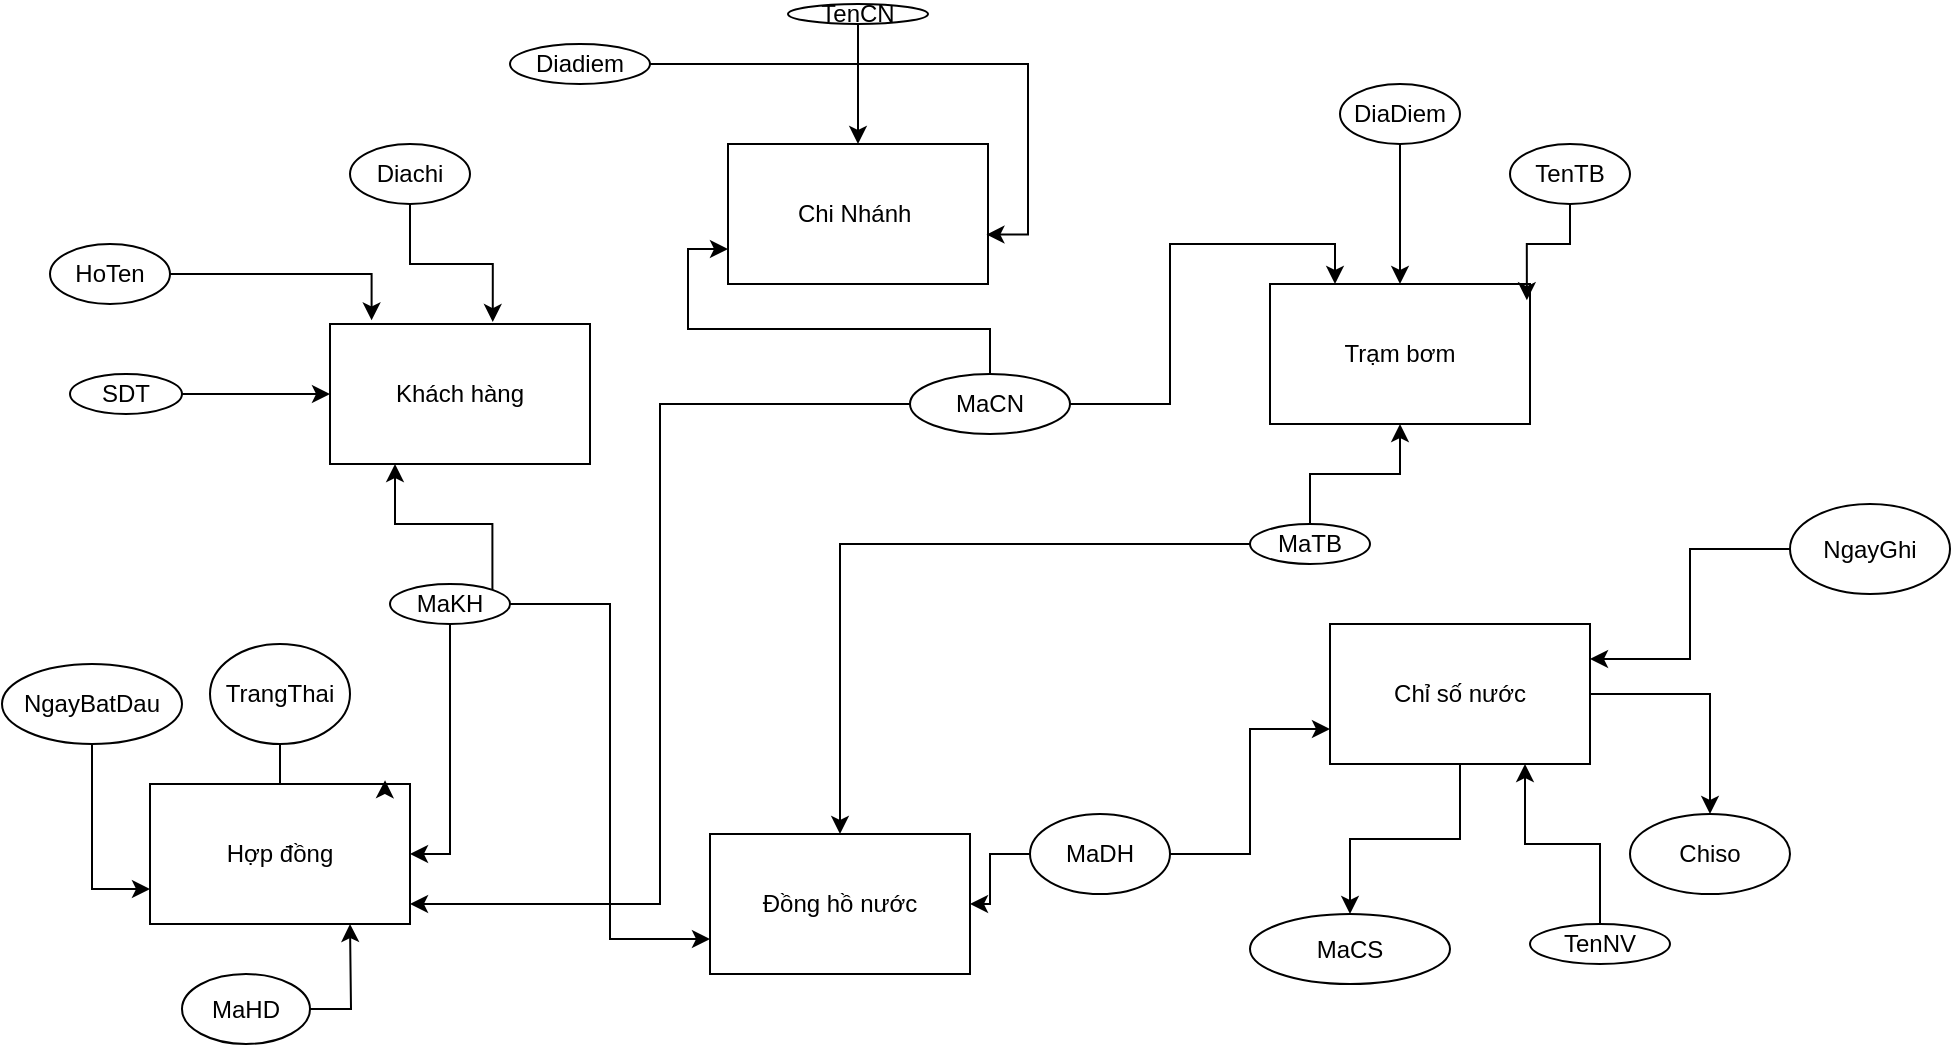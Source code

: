 <mxfile version="26.1.3">
  <diagram name="Trang-1" id="sQtLaRZ-hlFf7uDBGq4C">
    <mxGraphModel dx="1932" dy="586" grid="1" gridSize="10" guides="1" tooltips="1" connect="1" arrows="1" fold="1" page="1" pageScale="1" pageWidth="827" pageHeight="1169" math="0" shadow="0">
      <root>
        <mxCell id="0" />
        <mxCell id="1" parent="0" />
        <mxCell id="td6Gd3uya_Stm7AISQP8-2" value="Chi Nhánh&amp;nbsp;" style="rounded=0;whiteSpace=wrap;html=1;" vertex="1" parent="1">
          <mxGeometry x="349" y="170" width="130" height="70" as="geometry" />
        </mxCell>
        <mxCell id="td6Gd3uya_Stm7AISQP8-3" value="Trạm bơm" style="rounded=0;whiteSpace=wrap;html=1;" vertex="1" parent="1">
          <mxGeometry x="620" y="240" width="130" height="70" as="geometry" />
        </mxCell>
        <mxCell id="td6Gd3uya_Stm7AISQP8-4" value="Khách hàng" style="rounded=0;whiteSpace=wrap;html=1;" vertex="1" parent="1">
          <mxGeometry x="150" y="260" width="130" height="70" as="geometry" />
        </mxCell>
        <mxCell id="td6Gd3uya_Stm7AISQP8-5" value="Đồng hồ nước" style="rounded=0;whiteSpace=wrap;html=1;" vertex="1" parent="1">
          <mxGeometry x="340" y="515" width="130" height="70" as="geometry" />
        </mxCell>
        <mxCell id="td6Gd3uya_Stm7AISQP8-6" value="Hợp đồng" style="rounded=0;whiteSpace=wrap;html=1;" vertex="1" parent="1">
          <mxGeometry x="60" y="490" width="130" height="70" as="geometry" />
        </mxCell>
        <mxCell id="td6Gd3uya_Stm7AISQP8-49" value="" style="edgeStyle=orthogonalEdgeStyle;rounded=0;orthogonalLoop=1;jettySize=auto;html=1;" edge="1" parent="1" source="td6Gd3uya_Stm7AISQP8-7" target="td6Gd3uya_Stm7AISQP8-48">
          <mxGeometry relative="1" as="geometry" />
        </mxCell>
        <mxCell id="td6Gd3uya_Stm7AISQP8-52" style="edgeStyle=orthogonalEdgeStyle;rounded=0;orthogonalLoop=1;jettySize=auto;html=1;" edge="1" parent="1" source="td6Gd3uya_Stm7AISQP8-7" target="td6Gd3uya_Stm7AISQP8-53">
          <mxGeometry relative="1" as="geometry">
            <mxPoint x="800" y="520" as="targetPoint" />
          </mxGeometry>
        </mxCell>
        <mxCell id="td6Gd3uya_Stm7AISQP8-7" value="Chỉ số nước" style="rounded=0;whiteSpace=wrap;html=1;" vertex="1" parent="1">
          <mxGeometry x="650" y="410" width="130" height="70" as="geometry" />
        </mxCell>
        <mxCell id="td6Gd3uya_Stm7AISQP8-13" style="edgeStyle=orthogonalEdgeStyle;rounded=0;orthogonalLoop=1;jettySize=auto;html=1;entryX=0;entryY=0.75;entryDx=0;entryDy=0;" edge="1" parent="1" source="td6Gd3uya_Stm7AISQP8-10" target="td6Gd3uya_Stm7AISQP8-2">
          <mxGeometry relative="1" as="geometry" />
        </mxCell>
        <mxCell id="td6Gd3uya_Stm7AISQP8-58" style="edgeStyle=orthogonalEdgeStyle;rounded=0;orthogonalLoop=1;jettySize=auto;html=1;entryX=0.25;entryY=0;entryDx=0;entryDy=0;" edge="1" parent="1" source="td6Gd3uya_Stm7AISQP8-10" target="td6Gd3uya_Stm7AISQP8-3">
          <mxGeometry relative="1" as="geometry" />
        </mxCell>
        <mxCell id="td6Gd3uya_Stm7AISQP8-10" value="MaCN" style="ellipse;whiteSpace=wrap;html=1;" vertex="1" parent="1">
          <mxGeometry x="440" y="285" width="80" height="30" as="geometry" />
        </mxCell>
        <mxCell id="td6Gd3uya_Stm7AISQP8-14" style="edgeStyle=orthogonalEdgeStyle;rounded=0;orthogonalLoop=1;jettySize=auto;html=1;entryX=0.5;entryY=0;entryDx=0;entryDy=0;" edge="1" parent="1" source="td6Gd3uya_Stm7AISQP8-11" target="td6Gd3uya_Stm7AISQP8-2">
          <mxGeometry relative="1" as="geometry" />
        </mxCell>
        <mxCell id="td6Gd3uya_Stm7AISQP8-11" value="TenCN" style="ellipse;whiteSpace=wrap;html=1;" vertex="1" parent="1">
          <mxGeometry x="379" y="100" width="70" height="10" as="geometry" />
        </mxCell>
        <mxCell id="td6Gd3uya_Stm7AISQP8-12" value="Diadiem" style="ellipse;whiteSpace=wrap;html=1;" vertex="1" parent="1">
          <mxGeometry x="240" y="120" width="70" height="20" as="geometry" />
        </mxCell>
        <mxCell id="td6Gd3uya_Stm7AISQP8-15" style="edgeStyle=orthogonalEdgeStyle;rounded=0;orthogonalLoop=1;jettySize=auto;html=1;entryX=0.994;entryY=0.647;entryDx=0;entryDy=0;entryPerimeter=0;" edge="1" parent="1" source="td6Gd3uya_Stm7AISQP8-12" target="td6Gd3uya_Stm7AISQP8-2">
          <mxGeometry relative="1" as="geometry" />
        </mxCell>
        <mxCell id="td6Gd3uya_Stm7AISQP8-28" style="edgeStyle=orthogonalEdgeStyle;rounded=0;orthogonalLoop=1;jettySize=auto;html=1;" edge="1" parent="1" source="td6Gd3uya_Stm7AISQP8-16" target="td6Gd3uya_Stm7AISQP8-3">
          <mxGeometry relative="1" as="geometry" />
        </mxCell>
        <mxCell id="td6Gd3uya_Stm7AISQP8-62" style="edgeStyle=orthogonalEdgeStyle;rounded=0;orthogonalLoop=1;jettySize=auto;html=1;" edge="1" parent="1" source="td6Gd3uya_Stm7AISQP8-16" target="td6Gd3uya_Stm7AISQP8-5">
          <mxGeometry relative="1" as="geometry" />
        </mxCell>
        <mxCell id="td6Gd3uya_Stm7AISQP8-16" value="MaTB" style="ellipse;whiteSpace=wrap;html=1;" vertex="1" parent="1">
          <mxGeometry x="610" y="360" width="60" height="20" as="geometry" />
        </mxCell>
        <mxCell id="td6Gd3uya_Stm7AISQP8-17" value="TenTB" style="ellipse;whiteSpace=wrap;html=1;" vertex="1" parent="1">
          <mxGeometry x="740" y="170" width="60" height="30" as="geometry" />
        </mxCell>
        <mxCell id="td6Gd3uya_Stm7AISQP8-26" style="edgeStyle=orthogonalEdgeStyle;rounded=0;orthogonalLoop=1;jettySize=auto;html=1;entryX=0.5;entryY=0;entryDx=0;entryDy=0;" edge="1" parent="1" source="td6Gd3uya_Stm7AISQP8-18" target="td6Gd3uya_Stm7AISQP8-3">
          <mxGeometry relative="1" as="geometry" />
        </mxCell>
        <mxCell id="td6Gd3uya_Stm7AISQP8-18" value="DiaDiem" style="ellipse;whiteSpace=wrap;html=1;" vertex="1" parent="1">
          <mxGeometry x="655" y="140" width="60" height="30" as="geometry" />
        </mxCell>
        <mxCell id="td6Gd3uya_Stm7AISQP8-24" value="HoTen" style="ellipse;whiteSpace=wrap;html=1;" vertex="1" parent="1">
          <mxGeometry x="10" y="220" width="60" height="30" as="geometry" />
        </mxCell>
        <mxCell id="td6Gd3uya_Stm7AISQP8-31" style="edgeStyle=orthogonalEdgeStyle;rounded=0;orthogonalLoop=1;jettySize=auto;html=1;exitX=1;exitY=1;exitDx=0;exitDy=0;entryX=0.25;entryY=1;entryDx=0;entryDy=0;" edge="1" parent="1" source="td6Gd3uya_Stm7AISQP8-25" target="td6Gd3uya_Stm7AISQP8-4">
          <mxGeometry relative="1" as="geometry" />
        </mxCell>
        <mxCell id="td6Gd3uya_Stm7AISQP8-59" style="edgeStyle=orthogonalEdgeStyle;rounded=0;orthogonalLoop=1;jettySize=auto;html=1;entryX=0;entryY=0.75;entryDx=0;entryDy=0;" edge="1" parent="1" source="td6Gd3uya_Stm7AISQP8-25" target="td6Gd3uya_Stm7AISQP8-5">
          <mxGeometry relative="1" as="geometry" />
        </mxCell>
        <mxCell id="td6Gd3uya_Stm7AISQP8-63" style="edgeStyle=orthogonalEdgeStyle;rounded=0;orthogonalLoop=1;jettySize=auto;html=1;entryX=1;entryY=0.5;entryDx=0;entryDy=0;" edge="1" parent="1" source="td6Gd3uya_Stm7AISQP8-25" target="td6Gd3uya_Stm7AISQP8-6">
          <mxGeometry relative="1" as="geometry" />
        </mxCell>
        <mxCell id="td6Gd3uya_Stm7AISQP8-25" value="MaKH" style="ellipse;whiteSpace=wrap;html=1;" vertex="1" parent="1">
          <mxGeometry x="180" y="390" width="60" height="20" as="geometry" />
        </mxCell>
        <mxCell id="td6Gd3uya_Stm7AISQP8-27" style="edgeStyle=orthogonalEdgeStyle;rounded=0;orthogonalLoop=1;jettySize=auto;html=1;entryX=0.988;entryY=0.116;entryDx=0;entryDy=0;entryPerimeter=0;" edge="1" parent="1" source="td6Gd3uya_Stm7AISQP8-17" target="td6Gd3uya_Stm7AISQP8-3">
          <mxGeometry relative="1" as="geometry" />
        </mxCell>
        <mxCell id="td6Gd3uya_Stm7AISQP8-32" style="edgeStyle=orthogonalEdgeStyle;rounded=0;orthogonalLoop=1;jettySize=auto;html=1;entryX=0.16;entryY=-0.026;entryDx=0;entryDy=0;entryPerimeter=0;" edge="1" parent="1" source="td6Gd3uya_Stm7AISQP8-24" target="td6Gd3uya_Stm7AISQP8-4">
          <mxGeometry relative="1" as="geometry" />
        </mxCell>
        <mxCell id="td6Gd3uya_Stm7AISQP8-33" value="Diachi" style="ellipse;whiteSpace=wrap;html=1;" vertex="1" parent="1">
          <mxGeometry x="160" y="170" width="60" height="30" as="geometry" />
        </mxCell>
        <mxCell id="td6Gd3uya_Stm7AISQP8-34" style="edgeStyle=orthogonalEdgeStyle;rounded=0;orthogonalLoop=1;jettySize=auto;html=1;entryX=0.626;entryY=-0.014;entryDx=0;entryDy=0;entryPerimeter=0;" edge="1" parent="1" source="td6Gd3uya_Stm7AISQP8-33" target="td6Gd3uya_Stm7AISQP8-4">
          <mxGeometry relative="1" as="geometry" />
        </mxCell>
        <mxCell id="td6Gd3uya_Stm7AISQP8-38" style="edgeStyle=orthogonalEdgeStyle;rounded=0;orthogonalLoop=1;jettySize=auto;html=1;entryX=0;entryY=0.5;entryDx=0;entryDy=0;" edge="1" parent="1" source="td6Gd3uya_Stm7AISQP8-35" target="td6Gd3uya_Stm7AISQP8-4">
          <mxGeometry relative="1" as="geometry" />
        </mxCell>
        <mxCell id="td6Gd3uya_Stm7AISQP8-35" value="SDT" style="ellipse;whiteSpace=wrap;html=1;" vertex="1" parent="1">
          <mxGeometry x="20" y="285" width="56" height="20" as="geometry" />
        </mxCell>
        <mxCell id="td6Gd3uya_Stm7AISQP8-37" style="edgeStyle=orthogonalEdgeStyle;rounded=0;orthogonalLoop=1;jettySize=auto;html=1;exitX=0.5;exitY=1;exitDx=0;exitDy=0;" edge="1" parent="1" source="td6Gd3uya_Stm7AISQP8-35" target="td6Gd3uya_Stm7AISQP8-35">
          <mxGeometry relative="1" as="geometry" />
        </mxCell>
        <mxCell id="td6Gd3uya_Stm7AISQP8-40" value="" style="edgeStyle=orthogonalEdgeStyle;rounded=0;orthogonalLoop=1;jettySize=auto;html=1;" edge="1" parent="1" source="td6Gd3uya_Stm7AISQP8-39" target="td6Gd3uya_Stm7AISQP8-5">
          <mxGeometry relative="1" as="geometry" />
        </mxCell>
        <mxCell id="td6Gd3uya_Stm7AISQP8-57" style="edgeStyle=orthogonalEdgeStyle;rounded=0;orthogonalLoop=1;jettySize=auto;html=1;entryX=0;entryY=0.75;entryDx=0;entryDy=0;" edge="1" parent="1" source="td6Gd3uya_Stm7AISQP8-39" target="td6Gd3uya_Stm7AISQP8-7">
          <mxGeometry relative="1" as="geometry" />
        </mxCell>
        <mxCell id="td6Gd3uya_Stm7AISQP8-39" value="MaDH" style="ellipse;whiteSpace=wrap;html=1;" vertex="1" parent="1">
          <mxGeometry x="500" y="505" width="70" height="40" as="geometry" />
        </mxCell>
        <mxCell id="td6Gd3uya_Stm7AISQP8-44" style="edgeStyle=orthogonalEdgeStyle;rounded=0;orthogonalLoop=1;jettySize=auto;html=1;" edge="1" parent="1" source="td6Gd3uya_Stm7AISQP8-41">
          <mxGeometry relative="1" as="geometry">
            <mxPoint x="160" y="560" as="targetPoint" />
          </mxGeometry>
        </mxCell>
        <mxCell id="td6Gd3uya_Stm7AISQP8-41" value="MaHD" style="ellipse;whiteSpace=wrap;html=1;" vertex="1" parent="1">
          <mxGeometry x="76" y="585" width="64" height="35" as="geometry" />
        </mxCell>
        <mxCell id="td6Gd3uya_Stm7AISQP8-45" style="edgeStyle=orthogonalEdgeStyle;rounded=0;orthogonalLoop=1;jettySize=auto;html=1;entryX=0;entryY=0.75;entryDx=0;entryDy=0;" edge="1" parent="1" source="td6Gd3uya_Stm7AISQP8-43" target="td6Gd3uya_Stm7AISQP8-6">
          <mxGeometry relative="1" as="geometry" />
        </mxCell>
        <mxCell id="td6Gd3uya_Stm7AISQP8-43" value="NgayBatDau" style="ellipse;whiteSpace=wrap;html=1;" vertex="1" parent="1">
          <mxGeometry x="-14" y="430" width="90" height="40" as="geometry" />
        </mxCell>
        <mxCell id="td6Gd3uya_Stm7AISQP8-46" value="TrangThai" style="ellipse;whiteSpace=wrap;html=1;" vertex="1" parent="1">
          <mxGeometry x="90" y="420" width="70" height="50" as="geometry" />
        </mxCell>
        <mxCell id="td6Gd3uya_Stm7AISQP8-47" style="edgeStyle=orthogonalEdgeStyle;rounded=0;orthogonalLoop=1;jettySize=auto;html=1;entryX=0.904;entryY=-0.027;entryDx=0;entryDy=0;entryPerimeter=0;" edge="1" parent="1" source="td6Gd3uya_Stm7AISQP8-46" target="td6Gd3uya_Stm7AISQP8-6">
          <mxGeometry relative="1" as="geometry" />
        </mxCell>
        <mxCell id="td6Gd3uya_Stm7AISQP8-48" value="MaCS" style="ellipse;whiteSpace=wrap;html=1;rounded=0;" vertex="1" parent="1">
          <mxGeometry x="610" y="555" width="100" height="35" as="geometry" />
        </mxCell>
        <mxCell id="td6Gd3uya_Stm7AISQP8-54" style="edgeStyle=orthogonalEdgeStyle;rounded=0;orthogonalLoop=1;jettySize=auto;html=1;entryX=1;entryY=0.25;entryDx=0;entryDy=0;" edge="1" parent="1" source="td6Gd3uya_Stm7AISQP8-50" target="td6Gd3uya_Stm7AISQP8-7">
          <mxGeometry relative="1" as="geometry" />
        </mxCell>
        <mxCell id="td6Gd3uya_Stm7AISQP8-50" value="NgayGhi" style="ellipse;whiteSpace=wrap;html=1;rounded=0;" vertex="1" parent="1">
          <mxGeometry x="880" y="350" width="80" height="45" as="geometry" />
        </mxCell>
        <mxCell id="td6Gd3uya_Stm7AISQP8-53" value="Chiso" style="ellipse;whiteSpace=wrap;html=1;" vertex="1" parent="1">
          <mxGeometry x="800" y="505" width="80" height="40" as="geometry" />
        </mxCell>
        <mxCell id="td6Gd3uya_Stm7AISQP8-56" style="edgeStyle=orthogonalEdgeStyle;rounded=0;orthogonalLoop=1;jettySize=auto;html=1;entryX=0.75;entryY=1;entryDx=0;entryDy=0;" edge="1" parent="1" source="td6Gd3uya_Stm7AISQP8-55" target="td6Gd3uya_Stm7AISQP8-7">
          <mxGeometry relative="1" as="geometry" />
        </mxCell>
        <mxCell id="td6Gd3uya_Stm7AISQP8-55" value="TenNV" style="ellipse;whiteSpace=wrap;html=1;" vertex="1" parent="1">
          <mxGeometry x="750" y="560" width="70" height="20" as="geometry" />
        </mxCell>
        <mxCell id="td6Gd3uya_Stm7AISQP8-64" style="edgeStyle=orthogonalEdgeStyle;rounded=0;orthogonalLoop=1;jettySize=auto;html=1;entryX=1;entryY=0.857;entryDx=0;entryDy=0;entryPerimeter=0;" edge="1" parent="1" source="td6Gd3uya_Stm7AISQP8-10" target="td6Gd3uya_Stm7AISQP8-6">
          <mxGeometry relative="1" as="geometry" />
        </mxCell>
      </root>
    </mxGraphModel>
  </diagram>
</mxfile>
